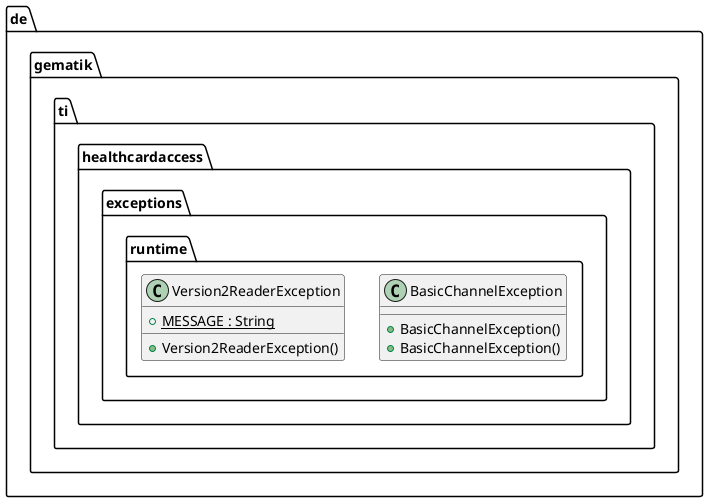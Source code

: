 @startuml



  namespace de.gematik.ti.healthcardaccess {
    namespace exceptions.runtime {
      class de.gematik.ti.healthcardaccess.exceptions.runtime.BasicChannelException {
          + BasicChannelException()
          + BasicChannelException()
      }
    }
  }
  

  namespace de.gematik.ti.healthcardaccess {
    namespace exceptions.runtime {
      class de.gematik.ti.healthcardaccess.exceptions.runtime.Version2ReaderException {
          {static} + MESSAGE : String
          + Version2ReaderException()
      }
    }
  }
  










@enduml
